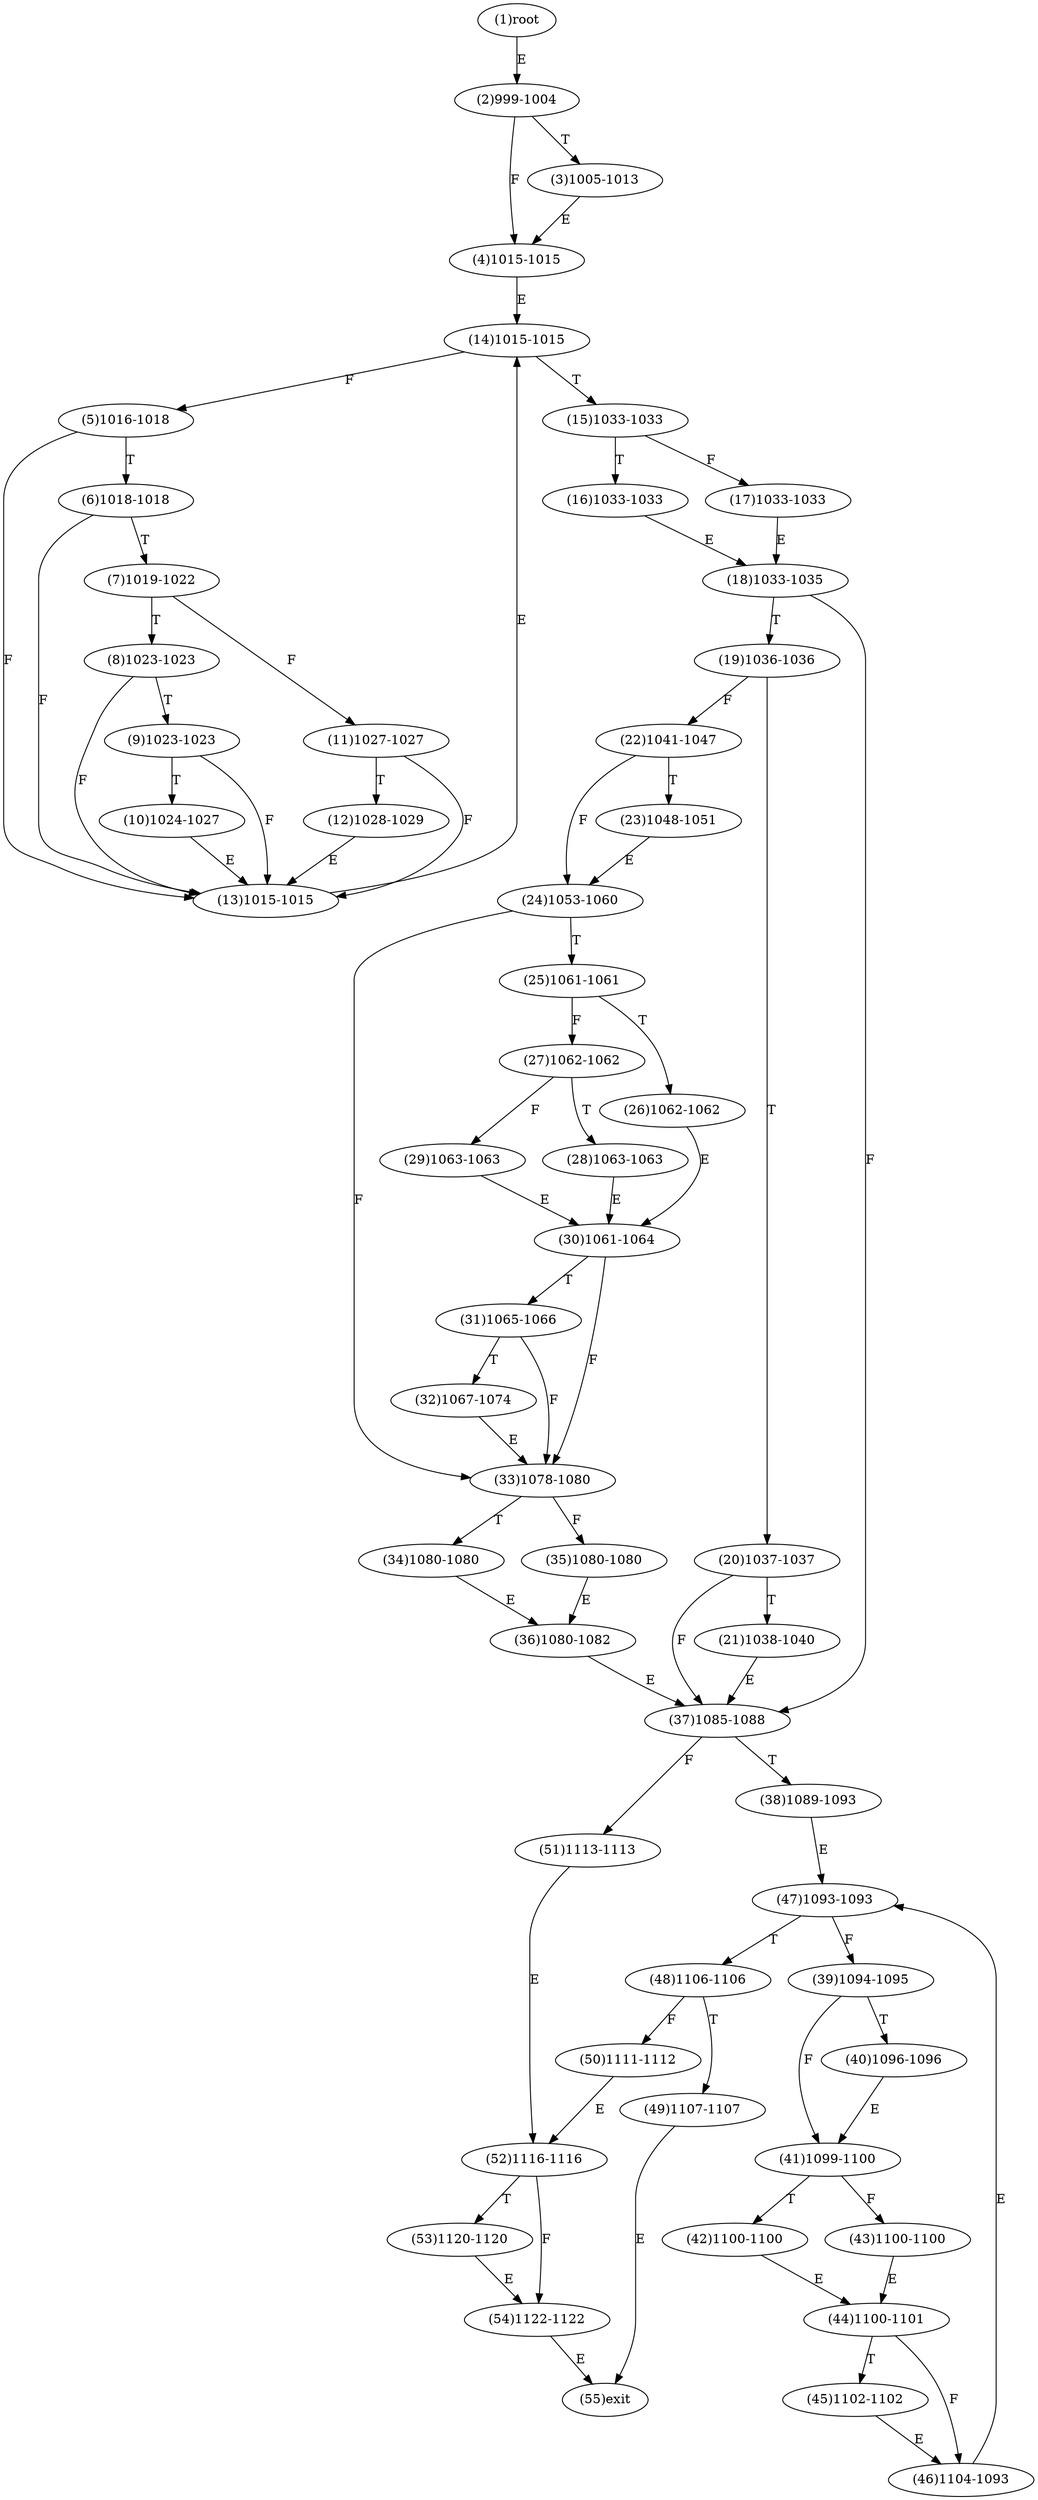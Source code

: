 digraph "" { 
1[ label="(1)root"];
2[ label="(2)999-1004"];
3[ label="(3)1005-1013"];
4[ label="(4)1015-1015"];
5[ label="(5)1016-1018"];
6[ label="(6)1018-1018"];
7[ label="(7)1019-1022"];
8[ label="(8)1023-1023"];
9[ label="(9)1023-1023"];
10[ label="(10)1024-1027"];
11[ label="(11)1027-1027"];
12[ label="(12)1028-1029"];
13[ label="(13)1015-1015"];
14[ label="(14)1015-1015"];
15[ label="(15)1033-1033"];
17[ label="(17)1033-1033"];
16[ label="(16)1033-1033"];
19[ label="(19)1036-1036"];
18[ label="(18)1033-1035"];
21[ label="(21)1038-1040"];
20[ label="(20)1037-1037"];
23[ label="(23)1048-1051"];
22[ label="(22)1041-1047"];
25[ label="(25)1061-1061"];
24[ label="(24)1053-1060"];
27[ label="(27)1062-1062"];
26[ label="(26)1062-1062"];
29[ label="(29)1063-1063"];
28[ label="(28)1063-1063"];
31[ label="(31)1065-1066"];
30[ label="(30)1061-1064"];
34[ label="(34)1080-1080"];
35[ label="(35)1080-1080"];
32[ label="(32)1067-1074"];
33[ label="(33)1078-1080"];
38[ label="(38)1089-1093"];
39[ label="(39)1094-1095"];
36[ label="(36)1080-1082"];
37[ label="(37)1085-1088"];
42[ label="(42)1100-1100"];
43[ label="(43)1100-1100"];
40[ label="(40)1096-1096"];
41[ label="(41)1099-1100"];
46[ label="(46)1104-1093"];
47[ label="(47)1093-1093"];
44[ label="(44)1100-1101"];
45[ label="(45)1102-1102"];
51[ label="(51)1113-1113"];
50[ label="(50)1111-1112"];
49[ label="(49)1107-1107"];
48[ label="(48)1106-1106"];
55[ label="(55)exit"];
54[ label="(54)1122-1122"];
53[ label="(53)1120-1120"];
52[ label="(52)1116-1116"];
1->2[ label="E"];
2->4[ label="F"];
2->3[ label="T"];
3->4[ label="E"];
4->14[ label="E"];
5->13[ label="F"];
5->6[ label="T"];
6->13[ label="F"];
6->7[ label="T"];
7->11[ label="F"];
7->8[ label="T"];
8->13[ label="F"];
8->9[ label="T"];
9->13[ label="F"];
9->10[ label="T"];
10->13[ label="E"];
11->13[ label="F"];
11->12[ label="T"];
12->13[ label="E"];
13->14[ label="E"];
14->5[ label="F"];
14->15[ label="T"];
15->17[ label="F"];
15->16[ label="T"];
16->18[ label="E"];
17->18[ label="E"];
18->37[ label="F"];
18->19[ label="T"];
19->22[ label="F"];
19->20[ label="T"];
20->37[ label="F"];
20->21[ label="T"];
21->37[ label="E"];
22->24[ label="F"];
22->23[ label="T"];
23->24[ label="E"];
24->33[ label="F"];
24->25[ label="T"];
25->27[ label="F"];
25->26[ label="T"];
26->30[ label="E"];
27->29[ label="F"];
27->28[ label="T"];
28->30[ label="E"];
29->30[ label="E"];
30->33[ label="F"];
30->31[ label="T"];
31->33[ label="F"];
31->32[ label="T"];
32->33[ label="E"];
33->35[ label="F"];
33->34[ label="T"];
34->36[ label="E"];
35->36[ label="E"];
36->37[ label="E"];
37->51[ label="F"];
37->38[ label="T"];
38->47[ label="E"];
39->41[ label="F"];
39->40[ label="T"];
40->41[ label="E"];
41->43[ label="F"];
41->42[ label="T"];
42->44[ label="E"];
43->44[ label="E"];
44->46[ label="F"];
44->45[ label="T"];
45->46[ label="E"];
46->47[ label="E"];
47->39[ label="F"];
47->48[ label="T"];
48->50[ label="F"];
48->49[ label="T"];
49->55[ label="E"];
50->52[ label="E"];
51->52[ label="E"];
52->54[ label="F"];
52->53[ label="T"];
53->54[ label="E"];
54->55[ label="E"];
}